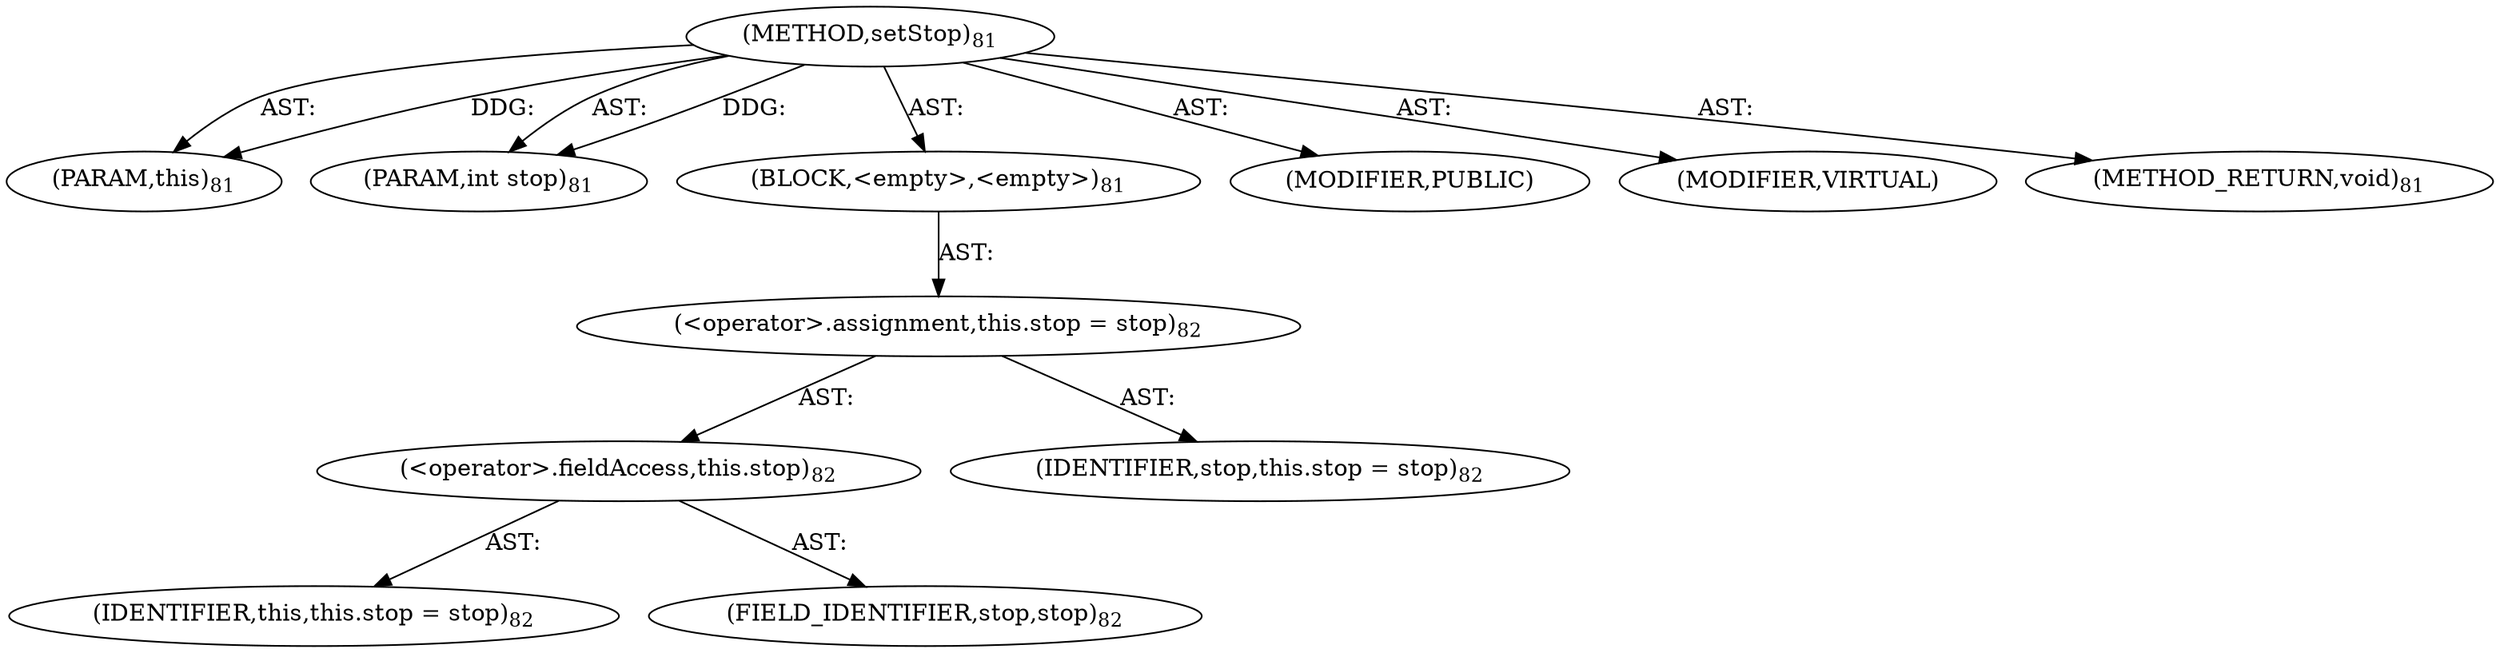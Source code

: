 digraph "setStop" {  
"111669149699" [label = <(METHOD,setStop)<SUB>81</SUB>> ]
"115964116995" [label = <(PARAM,this)<SUB>81</SUB>> ]
"115964116999" [label = <(PARAM,int stop)<SUB>81</SUB>> ]
"25769803779" [label = <(BLOCK,&lt;empty&gt;,&lt;empty&gt;)<SUB>81</SUB>> ]
"30064771078" [label = <(&lt;operator&gt;.assignment,this.stop = stop)<SUB>82</SUB>> ]
"30064771079" [label = <(&lt;operator&gt;.fieldAccess,this.stop)<SUB>82</SUB>> ]
"68719476739" [label = <(IDENTIFIER,this,this.stop = stop)<SUB>82</SUB>> ]
"55834574851" [label = <(FIELD_IDENTIFIER,stop,stop)<SUB>82</SUB>> ]
"68719476743" [label = <(IDENTIFIER,stop,this.stop = stop)<SUB>82</SUB>> ]
"133143986187" [label = <(MODIFIER,PUBLIC)> ]
"133143986188" [label = <(MODIFIER,VIRTUAL)> ]
"128849018883" [label = <(METHOD_RETURN,void)<SUB>81</SUB>> ]
  "111669149699" -> "115964116995"  [ label = "AST: "] 
  "111669149699" -> "115964116999"  [ label = "AST: "] 
  "111669149699" -> "25769803779"  [ label = "AST: "] 
  "111669149699" -> "133143986187"  [ label = "AST: "] 
  "111669149699" -> "133143986188"  [ label = "AST: "] 
  "111669149699" -> "128849018883"  [ label = "AST: "] 
  "25769803779" -> "30064771078"  [ label = "AST: "] 
  "30064771078" -> "30064771079"  [ label = "AST: "] 
  "30064771078" -> "68719476743"  [ label = "AST: "] 
  "30064771079" -> "68719476739"  [ label = "AST: "] 
  "30064771079" -> "55834574851"  [ label = "AST: "] 
  "111669149699" -> "115964116995"  [ label = "DDG: "] 
  "111669149699" -> "115964116999"  [ label = "DDG: "] 
}
